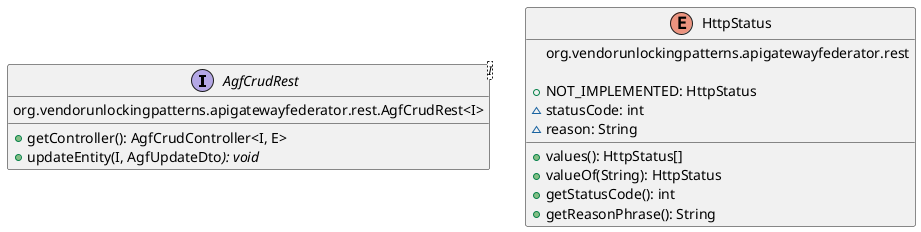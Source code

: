 @startuml
interface AgfCrudRest<I>{
  org.vendorunlockingpatterns.apigatewayfederator.rest.AgfCrudRest<I> 
  + getController(): AgfCrudController<I, E>
  + updateEntity(I, AgfUpdateDto<I>): void
}
enum HttpStatus {
  org.vendorunlockingpatterns.apigatewayfederator.rest
 
  + NOT_IMPLEMENTED: HttpStatus
  ~ statusCode: int
  ~ reason: String
 
  + values(): HttpStatus[]
  + valueOf(String): HttpStatus
  + getStatusCode(): int
  + getReasonPhrase(): String
}

@enduml